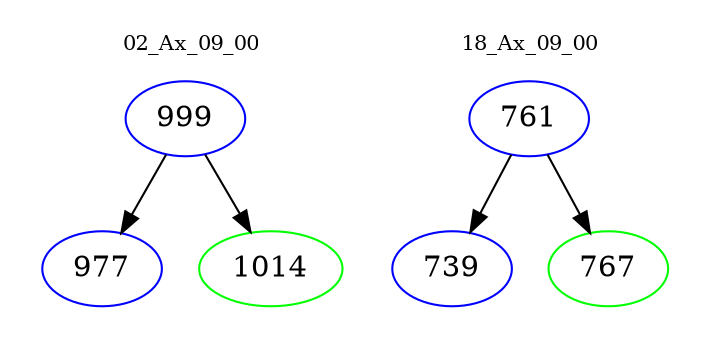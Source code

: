 digraph{
subgraph cluster_0 {
color = white
label = "02_Ax_09_00";
fontsize=10;
T0_999 [label="999", color="blue"]
T0_999 -> T0_977 [color="black"]
T0_977 [label="977", color="blue"]
T0_999 -> T0_1014 [color="black"]
T0_1014 [label="1014", color="green"]
}
subgraph cluster_1 {
color = white
label = "18_Ax_09_00";
fontsize=10;
T1_761 [label="761", color="blue"]
T1_761 -> T1_739 [color="black"]
T1_739 [label="739", color="blue"]
T1_761 -> T1_767 [color="black"]
T1_767 [label="767", color="green"]
}
}
